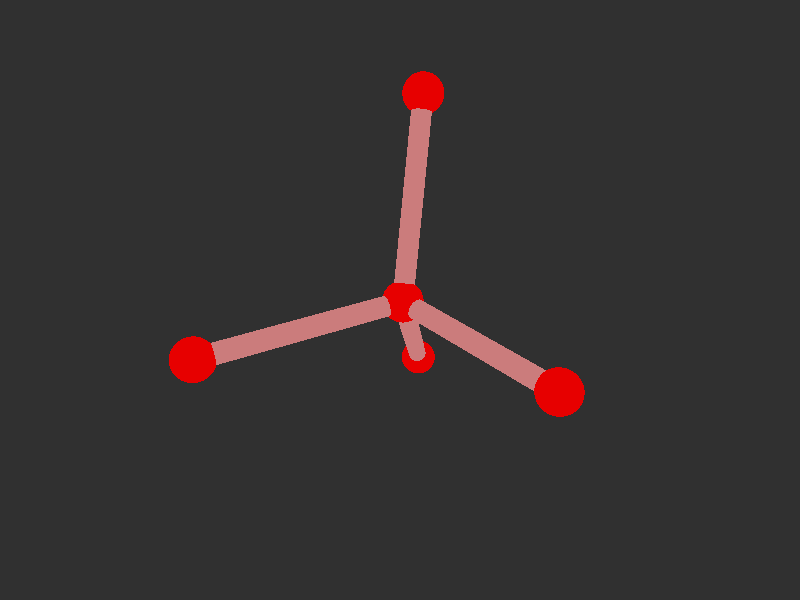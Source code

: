 #version 3.7; 
    global_settings { assumed_gamma 1.0 }
    

    camera {
    location  <20, 20, 20>
    right     x*image_width/image_height
    look_at   <0, 0, 0>
    angle 58
    }

    background { color rgb<1,1,1>*0.03 }


    light_source { <-20, 30, -25> color red 0.6 green 0.6 blue 0.6 }
    light_source { < 20, 30, -25> color red 0.6 green 0.6 blue 0.6 }
    
    #declare m = 1;
    union {

    union {
    sphere { m*<-3.152847934202447e-18,2.7367084209362593e-18,0.18906326805165363>, 1 }        
    sphere {  m*<-5.2850236543807726e-18,-3.184693097019076e-18,9.160063268051653>, 1 }
    sphere {  m*<9.428090415820634,-1.9957840850997244e-18,-3.144270065281679>, 1 }
    sphere {  m*<-4.714045207910317,8.16496580927726,-3.144270065281679>, 1}
    sphere { m*<-4.714045207910317,-8.16496580927726,-3.144270065281679>, 1 }    

        pigment { color rgb<0.8,0,0>  }
    finish { ambient 0.1 diffuse 0.7 phong 1 }
    }    
    union {
    cylinder { m*<-5.2850236543807726e-18,-3.184693097019076e-18,9.160063268051653>, <-3.152847934202447e-18,2.7367084209362593e-18,0.18906326805165363>, 0.5 }
    cylinder { m*<9.428090415820634,-1.9957840850997244e-18,-3.144270065281679>, <-3.152847934202447e-18,2.7367084209362593e-18,0.18906326805165363>, 0.5}
    cylinder { m*<-4.714045207910317,8.16496580927726,-3.144270065281679>, <-3.152847934202447e-18,2.7367084209362593e-18,0.18906326805165363>, 0.5 }
    cylinder {  m*<-4.714045207910317,-8.16496580927726,-3.144270065281679>, <-3.152847934202447e-18,2.7367084209362593e-18,0.18906326805165363>, 0.5}

    pigment { color rgb<0.6,.2,.2>  }
    finish { ambient 0.1 diffuse 0.7 phong 1 }    
    }
    
    // rotate <0, 0, 0>
    }
    #version 3.7; 
    global_settings { assumed_gamma 1.0 }
    

    camera {
    location  <20, 20, 20>
    right     x*image_width/image_height
    look_at   <0, 0, 0>
    angle 58
    }

    background { color rgb<1,1,1>*0.03 }


    light_source { <-20, 30, -25> color red 0.6 green 0.6 blue 0.6 }
    light_source { < 20, 30, -25> color red 0.6 green 0.6 blue 0.6 }
    
    #declare m = 1;
    union {

    union {
    sphere { m*<-3.152847934202447e-18,2.7367084209362593e-18,0.18906326805165363>, 1 }        
    sphere {  m*<-5.2850236543807726e-18,-3.184693097019076e-18,9.160063268051653>, 1 }
    sphere {  m*<9.428090415820634,-1.9957840850997244e-18,-3.144270065281679>, 1 }
    sphere {  m*<-4.714045207910317,8.16496580927726,-3.144270065281679>, 1}
    sphere { m*<-4.714045207910317,-8.16496580927726,-3.144270065281679>, 1 }    

        pigment { color rgb<0.8,0,0>  }
    finish { ambient 0.1 diffuse 0.7 phong 1 }
    }    
    union {
    cylinder { m*<-5.2850236543807726e-18,-3.184693097019076e-18,9.160063268051653>, <-3.152847934202447e-18,2.7367084209362593e-18,0.18906326805165363>, 0.5 }
    cylinder { m*<9.428090415820634,-1.9957840850997244e-18,-3.144270065281679>, <-3.152847934202447e-18,2.7367084209362593e-18,0.18906326805165363>, 0.5}
    cylinder { m*<-4.714045207910317,8.16496580927726,-3.144270065281679>, <-3.152847934202447e-18,2.7367084209362593e-18,0.18906326805165363>, 0.5 }
    cylinder {  m*<-4.714045207910317,-8.16496580927726,-3.144270065281679>, <-3.152847934202447e-18,2.7367084209362593e-18,0.18906326805165363>, 0.5}

    pigment { color rgb<0.6,.2,.2>  }
    finish { ambient 0.1 diffuse 0.7 phong 1 }    
    }
    
    // rotate <0, 0, 0>
    }
    